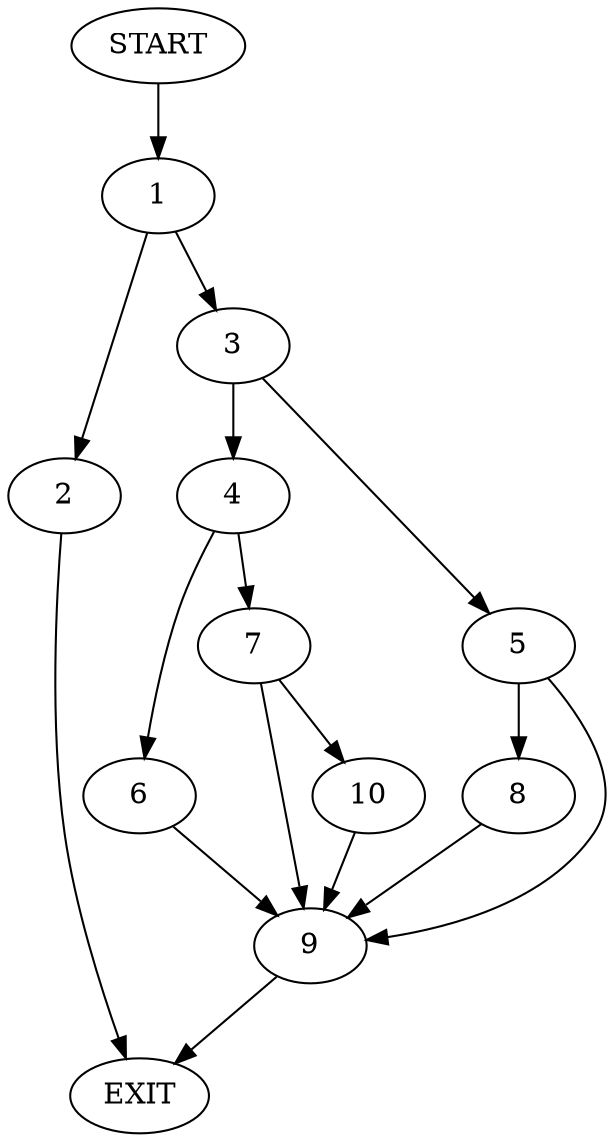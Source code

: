 digraph {
0 [label="START"]
11 [label="EXIT"]
0 -> 1
1 -> 2
1 -> 3
2 -> 11
3 -> 4
3 -> 5
4 -> 6
4 -> 7
5 -> 8
5 -> 9
8 -> 9
9 -> 11
6 -> 9
7 -> 10
7 -> 9
10 -> 9
}
